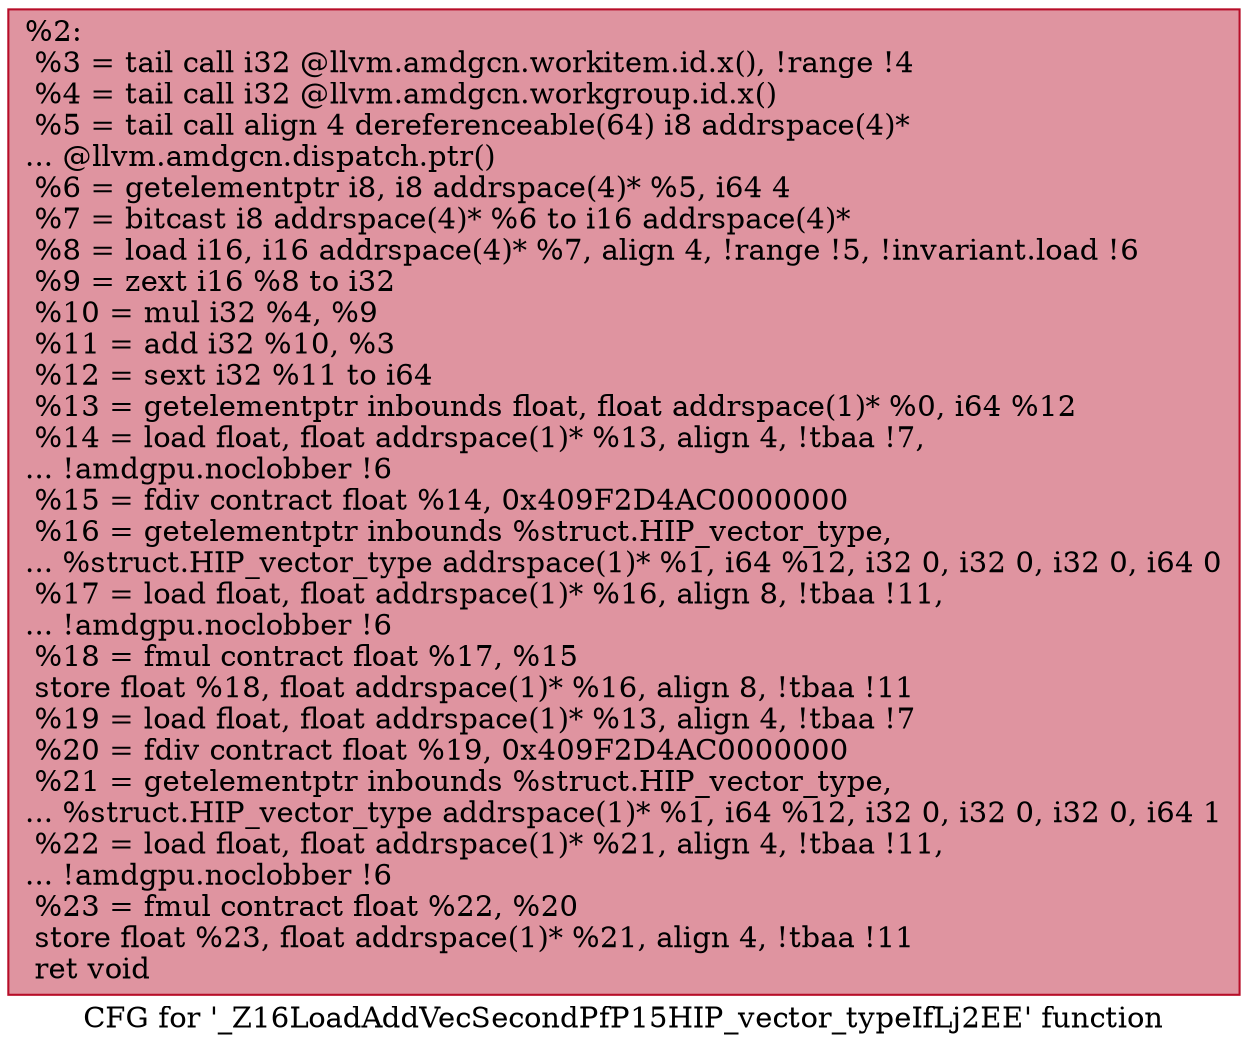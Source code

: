 digraph "CFG for '_Z16LoadAddVecSecondPfP15HIP_vector_typeIfLj2EE' function" {
	label="CFG for '_Z16LoadAddVecSecondPfP15HIP_vector_typeIfLj2EE' function";

	Node0x505ec40 [shape=record,color="#b70d28ff", style=filled, fillcolor="#b70d2870",label="{%2:\l  %3 = tail call i32 @llvm.amdgcn.workitem.id.x(), !range !4\l  %4 = tail call i32 @llvm.amdgcn.workgroup.id.x()\l  %5 = tail call align 4 dereferenceable(64) i8 addrspace(4)*\l... @llvm.amdgcn.dispatch.ptr()\l  %6 = getelementptr i8, i8 addrspace(4)* %5, i64 4\l  %7 = bitcast i8 addrspace(4)* %6 to i16 addrspace(4)*\l  %8 = load i16, i16 addrspace(4)* %7, align 4, !range !5, !invariant.load !6\l  %9 = zext i16 %8 to i32\l  %10 = mul i32 %4, %9\l  %11 = add i32 %10, %3\l  %12 = sext i32 %11 to i64\l  %13 = getelementptr inbounds float, float addrspace(1)* %0, i64 %12\l  %14 = load float, float addrspace(1)* %13, align 4, !tbaa !7,\l... !amdgpu.noclobber !6\l  %15 = fdiv contract float %14, 0x409F2D4AC0000000\l  %16 = getelementptr inbounds %struct.HIP_vector_type,\l... %struct.HIP_vector_type addrspace(1)* %1, i64 %12, i32 0, i32 0, i32 0, i64 0\l  %17 = load float, float addrspace(1)* %16, align 8, !tbaa !11,\l... !amdgpu.noclobber !6\l  %18 = fmul contract float %17, %15\l  store float %18, float addrspace(1)* %16, align 8, !tbaa !11\l  %19 = load float, float addrspace(1)* %13, align 4, !tbaa !7\l  %20 = fdiv contract float %19, 0x409F2D4AC0000000\l  %21 = getelementptr inbounds %struct.HIP_vector_type,\l... %struct.HIP_vector_type addrspace(1)* %1, i64 %12, i32 0, i32 0, i32 0, i64 1\l  %22 = load float, float addrspace(1)* %21, align 4, !tbaa !11,\l... !amdgpu.noclobber !6\l  %23 = fmul contract float %22, %20\l  store float %23, float addrspace(1)* %21, align 4, !tbaa !11\l  ret void\l}"];
}

